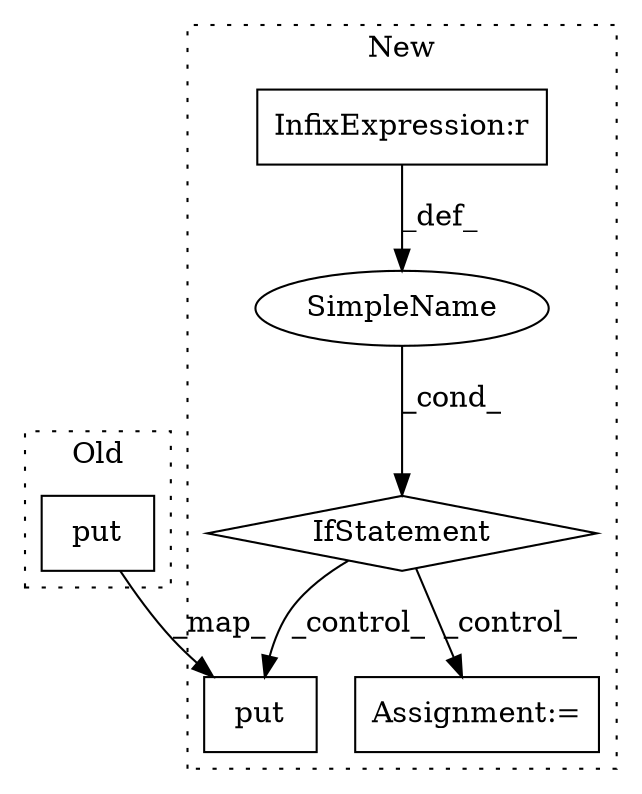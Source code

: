 digraph G {
subgraph cluster0 {
1 [label="put" a="32" s="3550,3581" l="11,2" shape="box"];
label = "Old";
style="dotted";
}
subgraph cluster1 {
2 [label="put" a="32" s="4117,4148" l="11,2" shape="box"];
3 [label="IfStatement" a="25" s="3947,3957" l="4,2" shape="diamond"];
4 [label="SimpleName" a="42" s="" l="" shape="ellipse"];
5 [label="InfixExpression:r" a="27" s="3952" l="4" shape="box"];
6 [label="Assignment:=" a="7" s="4020" l="2" shape="box"];
label = "New";
style="dotted";
}
1 -> 2 [label="_map_"];
3 -> 2 [label="_control_"];
3 -> 6 [label="_control_"];
4 -> 3 [label="_cond_"];
5 -> 4 [label="_def_"];
}